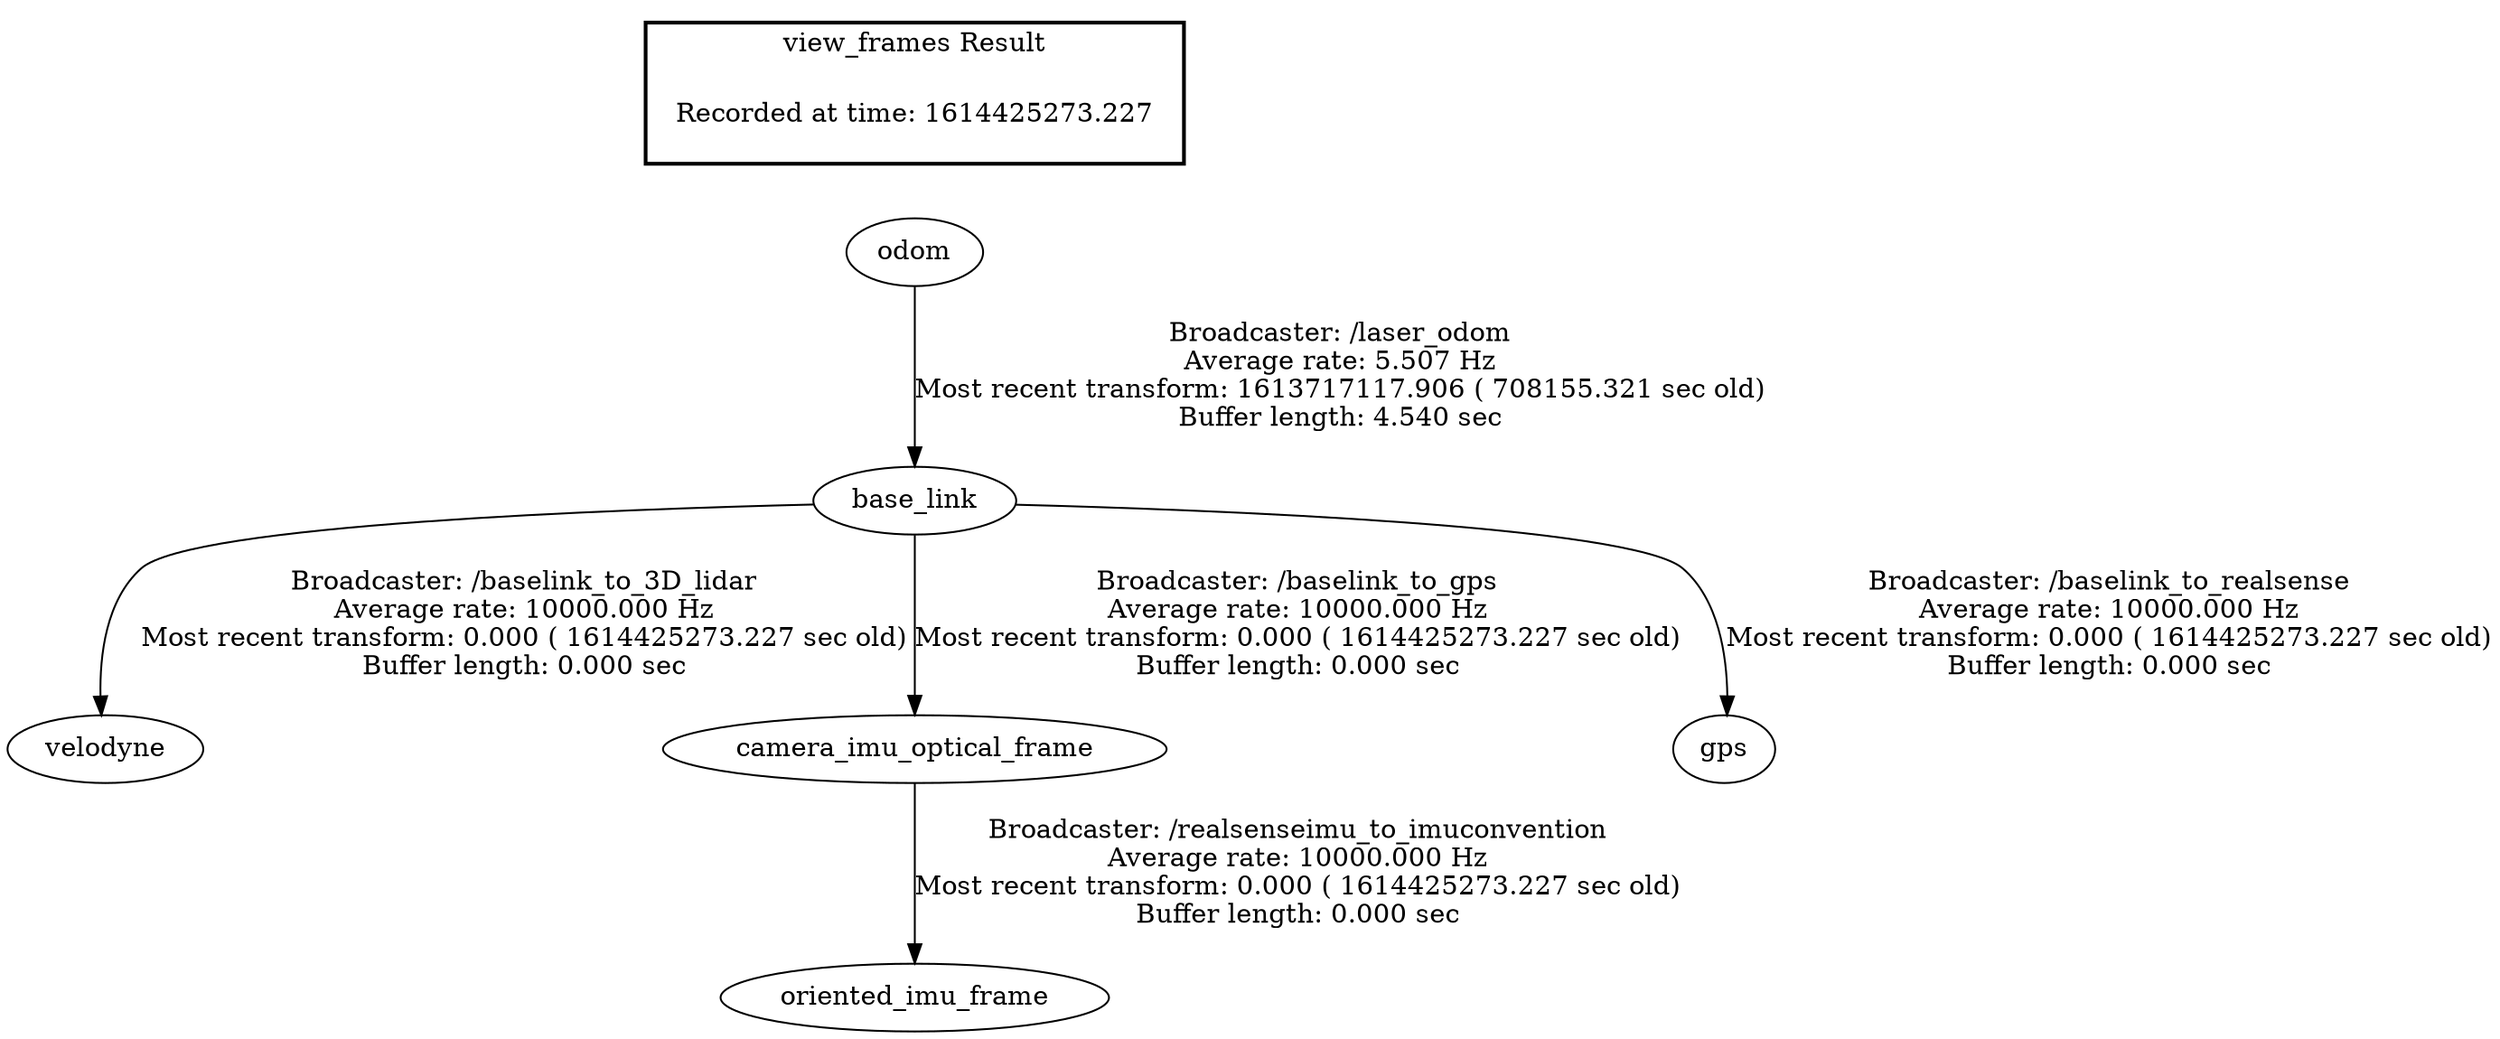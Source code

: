 digraph G {
"base_link" -> "velodyne"[label="Broadcaster: /baselink_to_3D_lidar\nAverage rate: 10000.000 Hz\nMost recent transform: 0.000 ( 1614425273.227 sec old)\nBuffer length: 0.000 sec\n"];
"odom" -> "base_link"[label="Broadcaster: /laser_odom\nAverage rate: 5.507 Hz\nMost recent transform: 1613717117.906 ( 708155.321 sec old)\nBuffer length: 4.540 sec\n"];
"base_link" -> "camera_imu_optical_frame"[label="Broadcaster: /baselink_to_gps\nAverage rate: 10000.000 Hz\nMost recent transform: 0.000 ( 1614425273.227 sec old)\nBuffer length: 0.000 sec\n"];
"base_link" -> "gps"[label="Broadcaster: /baselink_to_realsense\nAverage rate: 10000.000 Hz\nMost recent transform: 0.000 ( 1614425273.227 sec old)\nBuffer length: 0.000 sec\n"];
"camera_imu_optical_frame" -> "oriented_imu_frame"[label="Broadcaster: /realsenseimu_to_imuconvention\nAverage rate: 10000.000 Hz\nMost recent transform: 0.000 ( 1614425273.227 sec old)\nBuffer length: 0.000 sec\n"];
edge [style=invis];
 subgraph cluster_legend { style=bold; color=black; label ="view_frames Result";
"Recorded at time: 1614425273.227"[ shape=plaintext ] ;
 }->"odom";
}